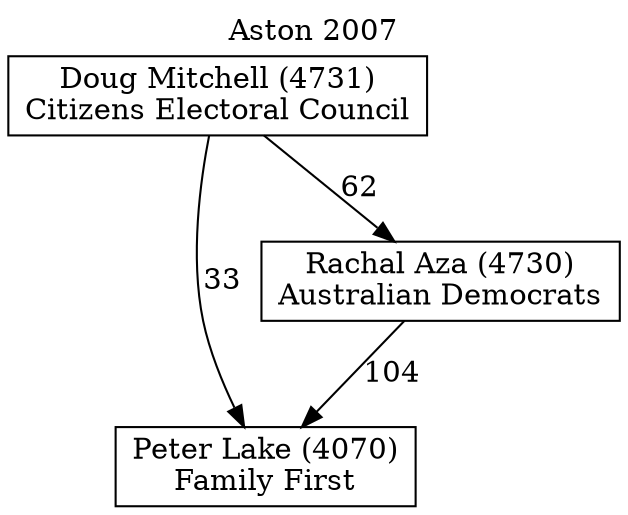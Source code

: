 // House preference flow
digraph "Peter Lake (4070)_Aston_2007" {
	graph [label="Aston 2007" labelloc=t mclimit=10]
	node [shape=box]
	"Peter Lake (4070)" [label="Peter Lake (4070)
Family First"]
	"Rachal Aza (4730)" [label="Rachal Aza (4730)
Australian Democrats"]
	"Doug Mitchell (4731)" [label="Doug Mitchell (4731)
Citizens Electoral Council"]
	"Rachal Aza (4730)" -> "Peter Lake (4070)" [label=104]
	"Doug Mitchell (4731)" -> "Rachal Aza (4730)" [label=62]
	"Doug Mitchell (4731)" -> "Peter Lake (4070)" [label=33]
}
